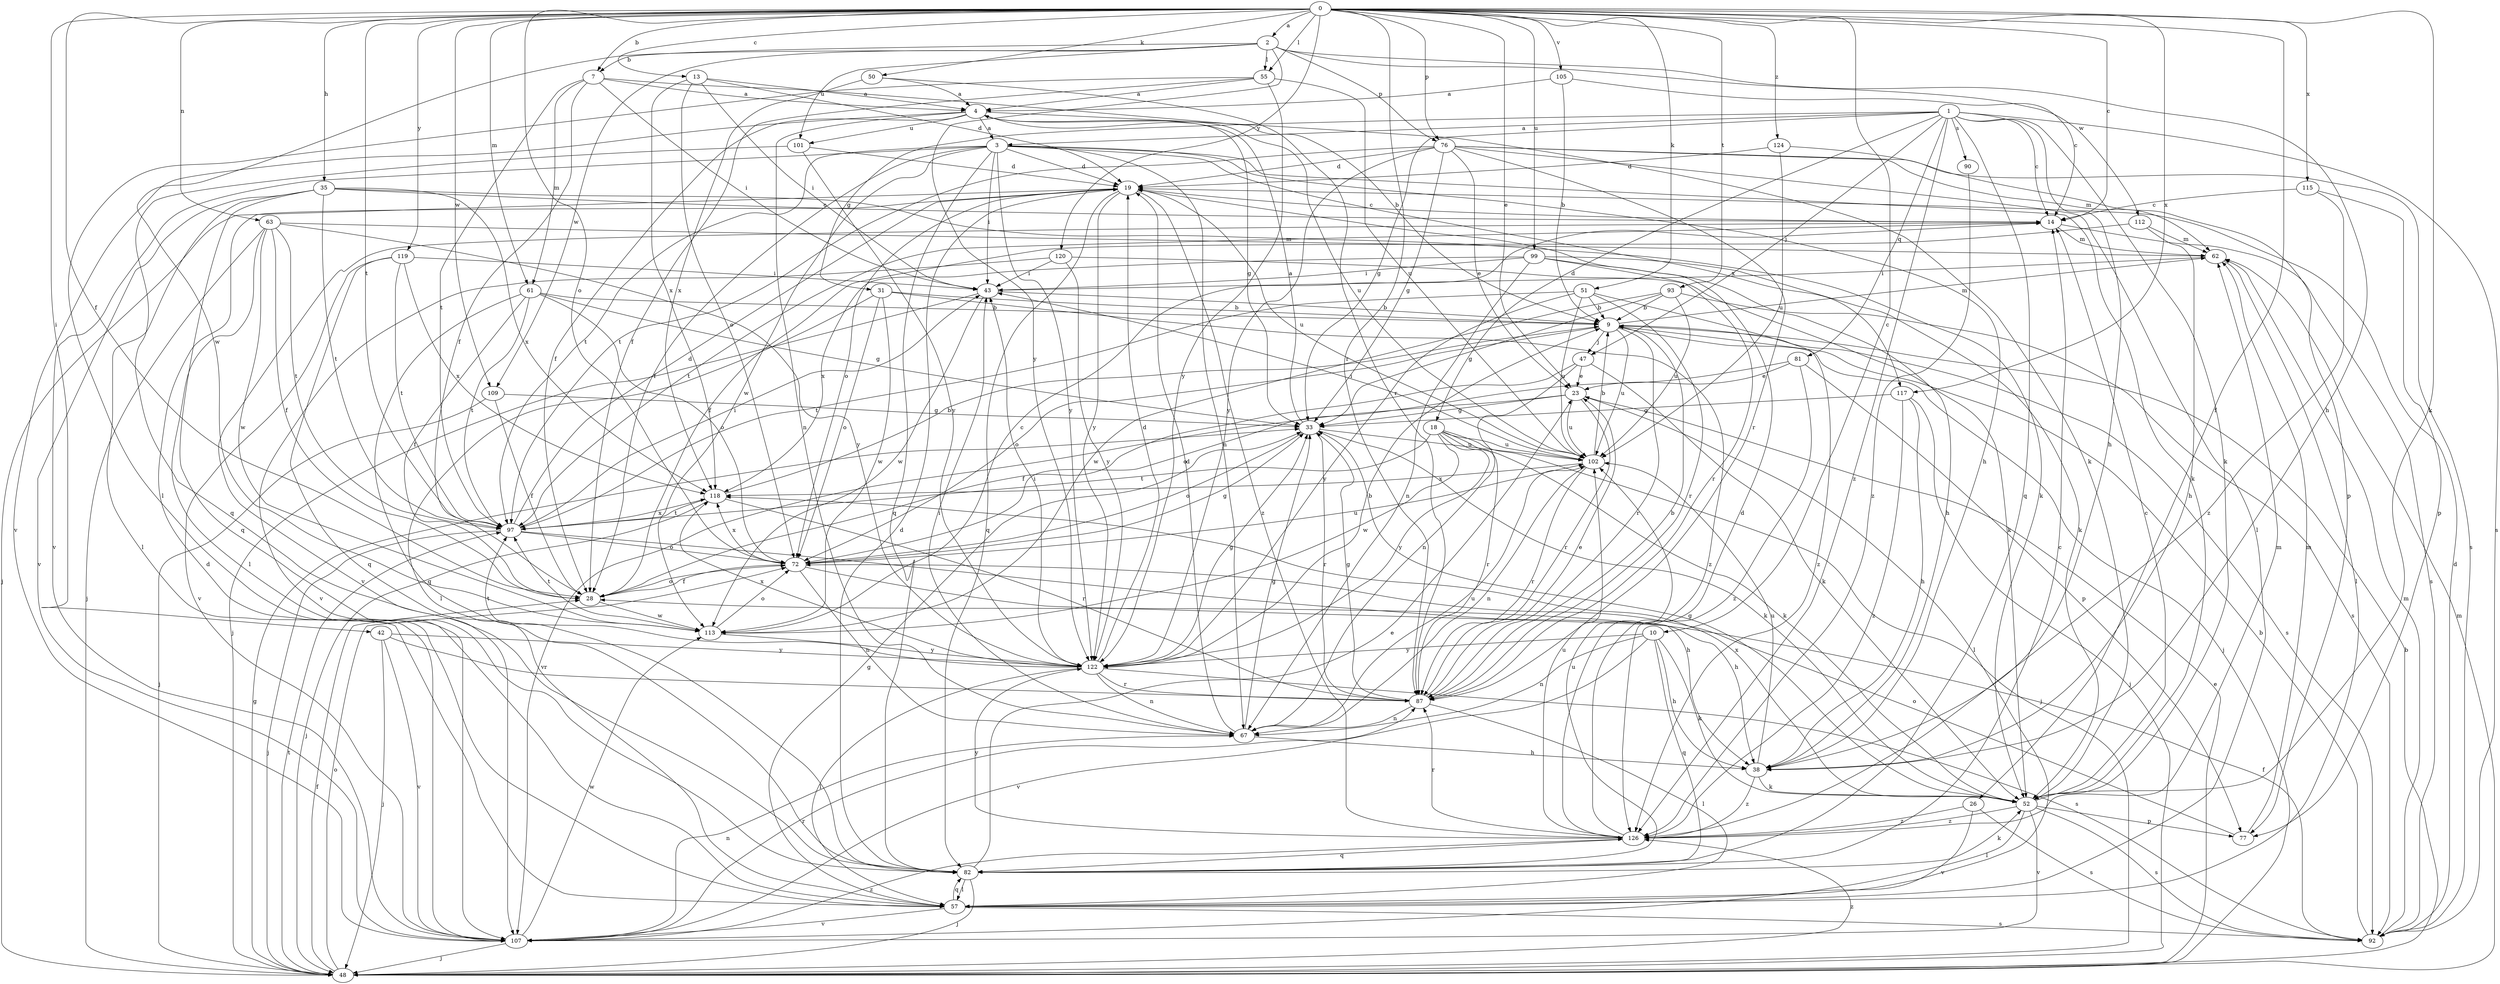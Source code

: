 strict digraph  {
0;
1;
2;
3;
4;
7;
9;
10;
13;
14;
18;
19;
23;
26;
28;
31;
33;
35;
38;
42;
43;
47;
48;
50;
51;
52;
55;
57;
61;
62;
63;
67;
72;
76;
77;
81;
82;
87;
90;
92;
93;
97;
99;
101;
102;
105;
107;
109;
112;
113;
115;
117;
118;
119;
120;
122;
124;
126;
0 -> 2  [label=a];
0 -> 7  [label=b];
0 -> 10  [label=c];
0 -> 13  [label=c];
0 -> 14  [label=c];
0 -> 23  [label=e];
0 -> 26  [label=f];
0 -> 28  [label=f];
0 -> 35  [label=h];
0 -> 42  [label=i];
0 -> 50  [label=k];
0 -> 51  [label=k];
0 -> 52  [label=k];
0 -> 55  [label=l];
0 -> 61  [label=m];
0 -> 63  [label=n];
0 -> 72  [label=o];
0 -> 76  [label=p];
0 -> 87  [label=r];
0 -> 93  [label=t];
0 -> 97  [label=t];
0 -> 99  [label=u];
0 -> 105  [label=v];
0 -> 109  [label=w];
0 -> 115  [label=x];
0 -> 117  [label=x];
0 -> 119  [label=y];
0 -> 120  [label=y];
0 -> 124  [label=z];
1 -> 3  [label=a];
1 -> 14  [label=c];
1 -> 18  [label=d];
1 -> 31  [label=g];
1 -> 33  [label=g];
1 -> 38  [label=h];
1 -> 47  [label=j];
1 -> 52  [label=k];
1 -> 81  [label=q];
1 -> 82  [label=q];
1 -> 90  [label=s];
1 -> 92  [label=s];
1 -> 126  [label=z];
2 -> 7  [label=b];
2 -> 38  [label=h];
2 -> 55  [label=l];
2 -> 76  [label=p];
2 -> 101  [label=u];
2 -> 109  [label=w];
2 -> 112  [label=w];
2 -> 113  [label=w];
2 -> 122  [label=y];
3 -> 19  [label=d];
3 -> 28  [label=f];
3 -> 38  [label=h];
3 -> 43  [label=i];
3 -> 52  [label=k];
3 -> 67  [label=n];
3 -> 82  [label=q];
3 -> 97  [label=t];
3 -> 107  [label=v];
3 -> 113  [label=w];
3 -> 117  [label=x];
3 -> 122  [label=y];
4 -> 3  [label=a];
4 -> 28  [label=f];
4 -> 33  [label=g];
4 -> 52  [label=k];
4 -> 67  [label=n];
4 -> 101  [label=u];
4 -> 102  [label=u];
4 -> 107  [label=v];
7 -> 4  [label=a];
7 -> 9  [label=b];
7 -> 28  [label=f];
7 -> 43  [label=i];
7 -> 61  [label=m];
7 -> 97  [label=t];
9 -> 47  [label=j];
9 -> 48  [label=j];
9 -> 62  [label=m];
9 -> 72  [label=o];
9 -> 87  [label=r];
9 -> 92  [label=s];
9 -> 102  [label=u];
10 -> 38  [label=h];
10 -> 52  [label=k];
10 -> 67  [label=n];
10 -> 82  [label=q];
10 -> 107  [label=v];
10 -> 122  [label=y];
13 -> 4  [label=a];
13 -> 19  [label=d];
13 -> 43  [label=i];
13 -> 72  [label=o];
13 -> 118  [label=x];
14 -> 62  [label=m];
14 -> 92  [label=s];
14 -> 97  [label=t];
14 -> 107  [label=v];
18 -> 48  [label=j];
18 -> 52  [label=k];
18 -> 87  [label=r];
18 -> 97  [label=t];
18 -> 102  [label=u];
18 -> 113  [label=w];
18 -> 122  [label=y];
19 -> 14  [label=c];
19 -> 48  [label=j];
19 -> 72  [label=o];
19 -> 82  [label=q];
19 -> 102  [label=u];
19 -> 122  [label=y];
19 -> 126  [label=z];
23 -> 33  [label=g];
23 -> 57  [label=l];
23 -> 87  [label=r];
23 -> 102  [label=u];
23 -> 107  [label=v];
26 -> 92  [label=s];
26 -> 107  [label=v];
26 -> 126  [label=z];
28 -> 72  [label=o];
28 -> 113  [label=w];
31 -> 9  [label=b];
31 -> 57  [label=l];
31 -> 72  [label=o];
31 -> 113  [label=w];
31 -> 126  [label=z];
33 -> 4  [label=a];
33 -> 52  [label=k];
33 -> 72  [label=o];
33 -> 87  [label=r];
33 -> 102  [label=u];
35 -> 14  [label=c];
35 -> 52  [label=k];
35 -> 57  [label=l];
35 -> 82  [label=q];
35 -> 97  [label=t];
35 -> 107  [label=v];
35 -> 118  [label=x];
38 -> 52  [label=k];
38 -> 102  [label=u];
38 -> 126  [label=z];
42 -> 48  [label=j];
42 -> 87  [label=r];
42 -> 107  [label=v];
42 -> 122  [label=y];
43 -> 9  [label=b];
43 -> 48  [label=j];
43 -> 113  [label=w];
47 -> 23  [label=e];
47 -> 28  [label=f];
47 -> 52  [label=k];
47 -> 67  [label=n];
48 -> 9  [label=b];
48 -> 23  [label=e];
48 -> 28  [label=f];
48 -> 33  [label=g];
48 -> 62  [label=m];
48 -> 72  [label=o];
48 -> 97  [label=t];
48 -> 126  [label=z];
50 -> 4  [label=a];
50 -> 87  [label=r];
50 -> 118  [label=x];
51 -> 9  [label=b];
51 -> 87  [label=r];
51 -> 97  [label=t];
51 -> 102  [label=u];
51 -> 122  [label=y];
51 -> 126  [label=z];
52 -> 14  [label=c];
52 -> 33  [label=g];
52 -> 57  [label=l];
52 -> 77  [label=p];
52 -> 92  [label=s];
52 -> 107  [label=v];
52 -> 118  [label=x];
52 -> 126  [label=z];
55 -> 4  [label=a];
55 -> 28  [label=f];
55 -> 57  [label=l];
55 -> 102  [label=u];
55 -> 122  [label=y];
57 -> 33  [label=g];
57 -> 82  [label=q];
57 -> 92  [label=s];
57 -> 107  [label=v];
61 -> 9  [label=b];
61 -> 28  [label=f];
61 -> 33  [label=g];
61 -> 72  [label=o];
61 -> 82  [label=q];
61 -> 97  [label=t];
62 -> 43  [label=i];
62 -> 57  [label=l];
63 -> 28  [label=f];
63 -> 48  [label=j];
63 -> 57  [label=l];
63 -> 62  [label=m];
63 -> 97  [label=t];
63 -> 113  [label=w];
63 -> 122  [label=y];
67 -> 19  [label=d];
67 -> 33  [label=g];
67 -> 38  [label=h];
67 -> 43  [label=i];
67 -> 102  [label=u];
72 -> 28  [label=f];
72 -> 33  [label=g];
72 -> 38  [label=h];
72 -> 67  [label=n];
72 -> 102  [label=u];
72 -> 118  [label=x];
76 -> 19  [label=d];
76 -> 23  [label=e];
76 -> 33  [label=g];
76 -> 57  [label=l];
76 -> 62  [label=m];
76 -> 87  [label=r];
76 -> 92  [label=s];
76 -> 97  [label=t];
76 -> 122  [label=y];
77 -> 62  [label=m];
77 -> 72  [label=o];
81 -> 23  [label=e];
81 -> 72  [label=o];
81 -> 77  [label=p];
81 -> 126  [label=z];
82 -> 14  [label=c];
82 -> 19  [label=d];
82 -> 23  [label=e];
82 -> 48  [label=j];
82 -> 52  [label=k];
82 -> 57  [label=l];
82 -> 102  [label=u];
87 -> 9  [label=b];
87 -> 23  [label=e];
87 -> 33  [label=g];
87 -> 57  [label=l];
87 -> 67  [label=n];
90 -> 126  [label=z];
92 -> 9  [label=b];
92 -> 19  [label=d];
92 -> 28  [label=f];
92 -> 62  [label=m];
93 -> 9  [label=b];
93 -> 33  [label=g];
93 -> 92  [label=s];
93 -> 102  [label=u];
93 -> 113  [label=w];
97 -> 19  [label=d];
97 -> 38  [label=h];
97 -> 43  [label=i];
97 -> 48  [label=j];
97 -> 72  [label=o];
97 -> 118  [label=x];
99 -> 38  [label=h];
99 -> 43  [label=i];
99 -> 52  [label=k];
99 -> 67  [label=n];
99 -> 87  [label=r];
99 -> 118  [label=x];
101 -> 19  [label=d];
101 -> 82  [label=q];
101 -> 122  [label=y];
102 -> 9  [label=b];
102 -> 43  [label=i];
102 -> 67  [label=n];
102 -> 87  [label=r];
102 -> 118  [label=x];
105 -> 4  [label=a];
105 -> 9  [label=b];
105 -> 14  [label=c];
107 -> 19  [label=d];
107 -> 48  [label=j];
107 -> 67  [label=n];
107 -> 87  [label=r];
107 -> 113  [label=w];
107 -> 126  [label=z];
109 -> 28  [label=f];
109 -> 33  [label=g];
109 -> 48  [label=j];
112 -> 28  [label=f];
112 -> 38  [label=h];
112 -> 62  [label=m];
113 -> 14  [label=c];
113 -> 72  [label=o];
113 -> 97  [label=t];
113 -> 122  [label=y];
115 -> 14  [label=c];
115 -> 77  [label=p];
115 -> 126  [label=z];
117 -> 33  [label=g];
117 -> 38  [label=h];
117 -> 48  [label=j];
117 -> 126  [label=z];
118 -> 9  [label=b];
118 -> 48  [label=j];
118 -> 87  [label=r];
118 -> 97  [label=t];
119 -> 43  [label=i];
119 -> 82  [label=q];
119 -> 97  [label=t];
119 -> 107  [label=v];
119 -> 118  [label=x];
120 -> 43  [label=i];
120 -> 52  [label=k];
120 -> 107  [label=v];
120 -> 122  [label=y];
122 -> 9  [label=b];
122 -> 19  [label=d];
122 -> 33  [label=g];
122 -> 43  [label=i];
122 -> 57  [label=l];
122 -> 67  [label=n];
122 -> 87  [label=r];
122 -> 92  [label=s];
122 -> 97  [label=t];
122 -> 118  [label=x];
124 -> 19  [label=d];
124 -> 77  [label=p];
124 -> 102  [label=u];
126 -> 19  [label=d];
126 -> 62  [label=m];
126 -> 82  [label=q];
126 -> 87  [label=r];
126 -> 102  [label=u];
126 -> 122  [label=y];
}
